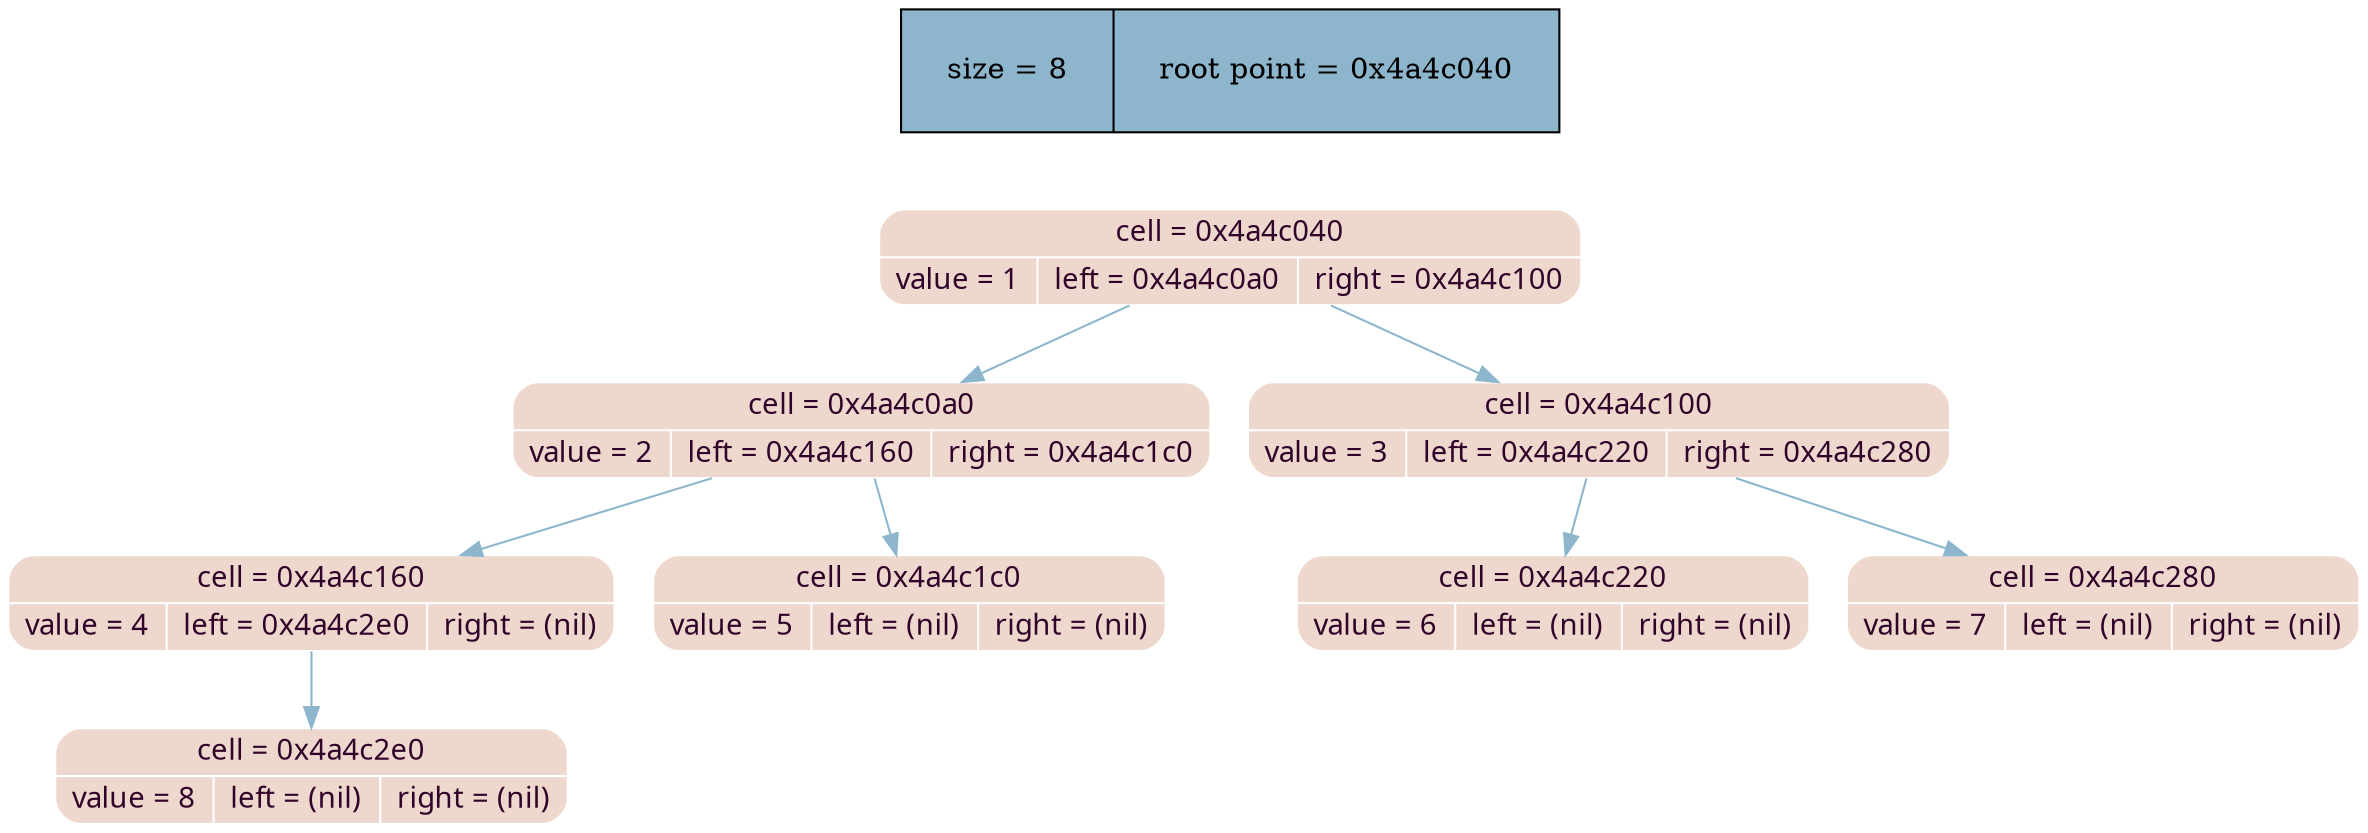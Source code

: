 digraph   
{
rankdir = ""
splines = "true"

node_stat [margin = "0.3*0.3", style = "filled", shape = "record", fillcolor = "#8DB6CD" label = " size = 8 | root point = 0x4a4c040"]
{rank = source; node_stat}

node0x4a4c040 [shape = "Mrecord", fillcolor = "#eed8cd", style = "filled", fontcolor = "#31032A", fontname = "Calibri", color = "white", label = "{cell = 0x4a4c040\n | {value = 1 |left = 0x4a4c0a0 |right = 0x4a4c100}}"]
node0x4a4c040 -> node0x4a4c0a0 [color = "#8DB6CD", style = "", constraint = true, fillcolor = "#8DB6CD",   fontcolor = "", fontname = "Calibri", label = ""];
node0x4a4c0a0 [shape = "Mrecord", fillcolor = "#eed8cd", style = "filled", fontcolor = "#31032A", fontname = "Calibri", color = "white", label = "{cell = 0x4a4c0a0\n | {value = 2 |left = 0x4a4c160 |right = 0x4a4c1c0}}"]
node0x4a4c0a0 -> node0x4a4c160 [color = "#8DB6CD", style = "", constraint = true, fillcolor = "#8DB6CD",   fontcolor = "", fontname = "Calibri", label = ""];
node0x4a4c160 [shape = "Mrecord", fillcolor = "#eed8cd", style = "filled", fontcolor = "#31032A", fontname = "Calibri", color = "white", label = "{cell = 0x4a4c160\n | {value = 4 |left = 0x4a4c2e0 |right = (nil)}}"]
node0x4a4c160 -> node0x4a4c2e0 [color = "#8DB6CD", style = "", constraint = true, fillcolor = "#8DB6CD",   fontcolor = "", fontname = "Calibri", label = ""];
node0x4a4c2e0 [shape = "Mrecord", fillcolor = "#eed8cd", style = "filled", fontcolor = "#31032A", fontname = "Calibri", color = "white", label = "{cell = 0x4a4c2e0\n | {value = 8 |left = (nil) |right = (nil)}}"]
node0x4a4c0a0 -> node0x4a4c1c0 [color = "#8DB6CD", style = "", constraint = true, fillcolor = "#8DB6CD",   fontcolor = "", fontname = "Calibri", label = ""];
node0x4a4c1c0 [shape = "Mrecord", fillcolor = "#eed8cd", style = "filled", fontcolor = "#31032A", fontname = "Calibri", color = "white", label = "{cell = 0x4a4c1c0\n | {value = 5 |left = (nil) |right = (nil)}}"]
node0x4a4c040 -> node0x4a4c100 [color = "#8DB6CD", style = "", constraint = true, fillcolor = "#8DB6CD",   fontcolor = "", fontname = "Calibri", label = ""];
node0x4a4c100 [shape = "Mrecord", fillcolor = "#eed8cd", style = "filled", fontcolor = "#31032A", fontname = "Calibri", color = "white", label = "{cell = 0x4a4c100\n | {value = 3 |left = 0x4a4c220 |right = 0x4a4c280}}"]
node0x4a4c100 -> node0x4a4c220 [color = "#8DB6CD", style = "", constraint = true, fillcolor = "#8DB6CD",   fontcolor = "", fontname = "Calibri", label = ""];
node0x4a4c220 [shape = "Mrecord", fillcolor = "#eed8cd", style = "filled", fontcolor = "#31032A", fontname = "Calibri", color = "white", label = "{cell = 0x4a4c220\n | {value = 6 |left = (nil) |right = (nil)}}"]
node0x4a4c100 -> node0x4a4c280 [color = "#8DB6CD", style = "", constraint = true, fillcolor = "#8DB6CD",   fontcolor = "", fontname = "Calibri", label = ""];
node0x4a4c280 [shape = "Mrecord", fillcolor = "#eed8cd", style = "filled", fontcolor = "#31032A", fontname = "Calibri", color = "white", label = "{cell = 0x4a4c280\n | {value = 7 |left = (nil) |right = (nil)}}"]
}
